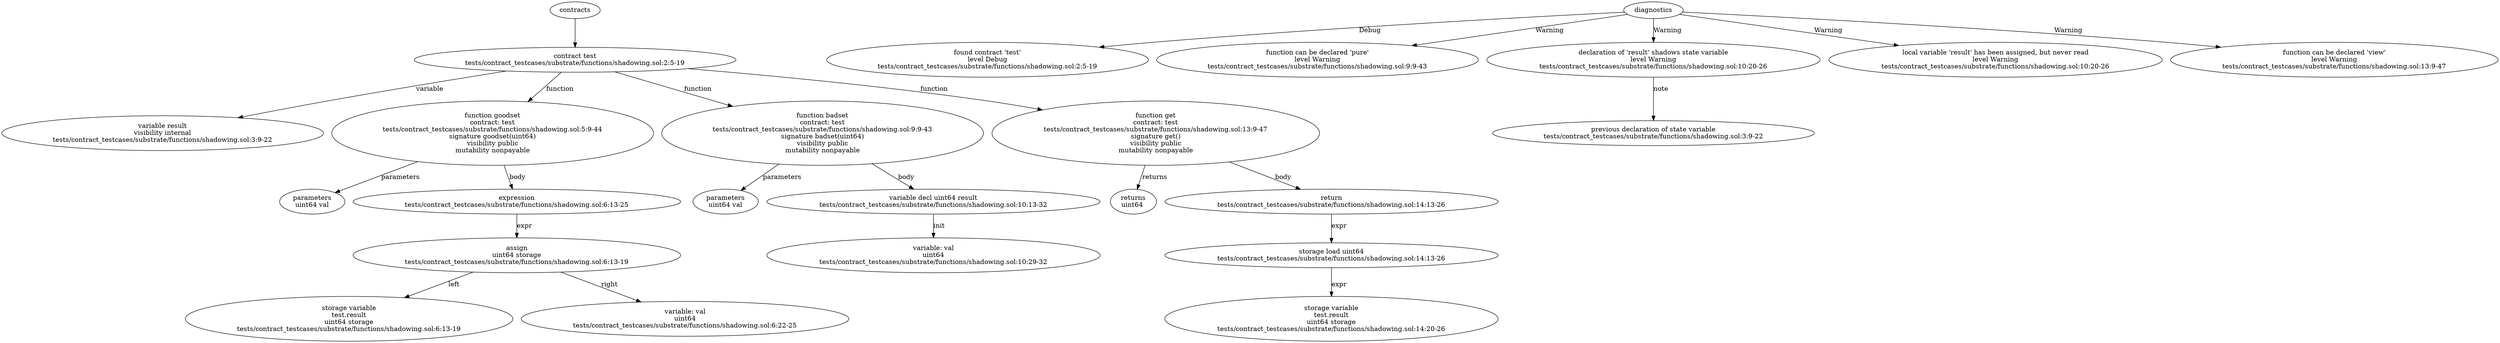 strict digraph "tests/contract_testcases/substrate/functions/shadowing.sol" {
	contract [label="contract test\ntests/contract_testcases/substrate/functions/shadowing.sol:2:5-19"]
	var [label="variable result\nvisibility internal\ntests/contract_testcases/substrate/functions/shadowing.sol:3:9-22"]
	goodset [label="function goodset\ncontract: test\ntests/contract_testcases/substrate/functions/shadowing.sol:5:9-44\nsignature goodset(uint64)\nvisibility public\nmutability nonpayable"]
	parameters [label="parameters\nuint64 val"]
	expr [label="expression\ntests/contract_testcases/substrate/functions/shadowing.sol:6:13-25"]
	assign [label="assign\nuint64 storage\ntests/contract_testcases/substrate/functions/shadowing.sol:6:13-19"]
	storage_var [label="storage variable\ntest.result\nuint64 storage\ntests/contract_testcases/substrate/functions/shadowing.sol:6:13-19"]
	variable [label="variable: val\nuint64\ntests/contract_testcases/substrate/functions/shadowing.sol:6:22-25"]
	badset [label="function badset\ncontract: test\ntests/contract_testcases/substrate/functions/shadowing.sol:9:9-43\nsignature badset(uint64)\nvisibility public\nmutability nonpayable"]
	parameters_10 [label="parameters\nuint64 val"]
	var_decl [label="variable decl uint64 result\ntests/contract_testcases/substrate/functions/shadowing.sol:10:13-32"]
	variable_12 [label="variable: val\nuint64\ntests/contract_testcases/substrate/functions/shadowing.sol:10:29-32"]
	get [label="function get\ncontract: test\ntests/contract_testcases/substrate/functions/shadowing.sol:13:9-47\nsignature get()\nvisibility public\nmutability nonpayable"]
	returns [label="returns\nuint64 "]
	return [label="return\ntests/contract_testcases/substrate/functions/shadowing.sol:14:13-26"]
	storage_load [label="storage load uint64\ntests/contract_testcases/substrate/functions/shadowing.sol:14:13-26"]
	storage_var_17 [label="storage variable\ntest.result\nuint64 storage\ntests/contract_testcases/substrate/functions/shadowing.sol:14:20-26"]
	diagnostic [label="found contract 'test'\nlevel Debug\ntests/contract_testcases/substrate/functions/shadowing.sol:2:5-19"]
	diagnostic_20 [label="function can be declared 'pure'\nlevel Warning\ntests/contract_testcases/substrate/functions/shadowing.sol:9:9-43"]
	diagnostic_21 [label="declaration of 'result' shadows state variable\nlevel Warning\ntests/contract_testcases/substrate/functions/shadowing.sol:10:20-26"]
	note [label="previous declaration of state variable\ntests/contract_testcases/substrate/functions/shadowing.sol:3:9-22"]
	diagnostic_23 [label="local variable 'result' has been assigned, but never read\nlevel Warning\ntests/contract_testcases/substrate/functions/shadowing.sol:10:20-26"]
	diagnostic_24 [label="function can be declared 'view'\nlevel Warning\ntests/contract_testcases/substrate/functions/shadowing.sol:13:9-47"]
	contracts -> contract
	contract -> var [label="variable"]
	contract -> goodset [label="function"]
	goodset -> parameters [label="parameters"]
	goodset -> expr [label="body"]
	expr -> assign [label="expr"]
	assign -> storage_var [label="left"]
	assign -> variable [label="right"]
	contract -> badset [label="function"]
	badset -> parameters_10 [label="parameters"]
	badset -> var_decl [label="body"]
	var_decl -> variable_12 [label="init"]
	contract -> get [label="function"]
	get -> returns [label="returns"]
	get -> return [label="body"]
	return -> storage_load [label="expr"]
	storage_load -> storage_var_17 [label="expr"]
	diagnostics -> diagnostic [label="Debug"]
	diagnostics -> diagnostic_20 [label="Warning"]
	diagnostics -> diagnostic_21 [label="Warning"]
	diagnostic_21 -> note [label="note"]
	diagnostics -> diagnostic_23 [label="Warning"]
	diagnostics -> diagnostic_24 [label="Warning"]
}
